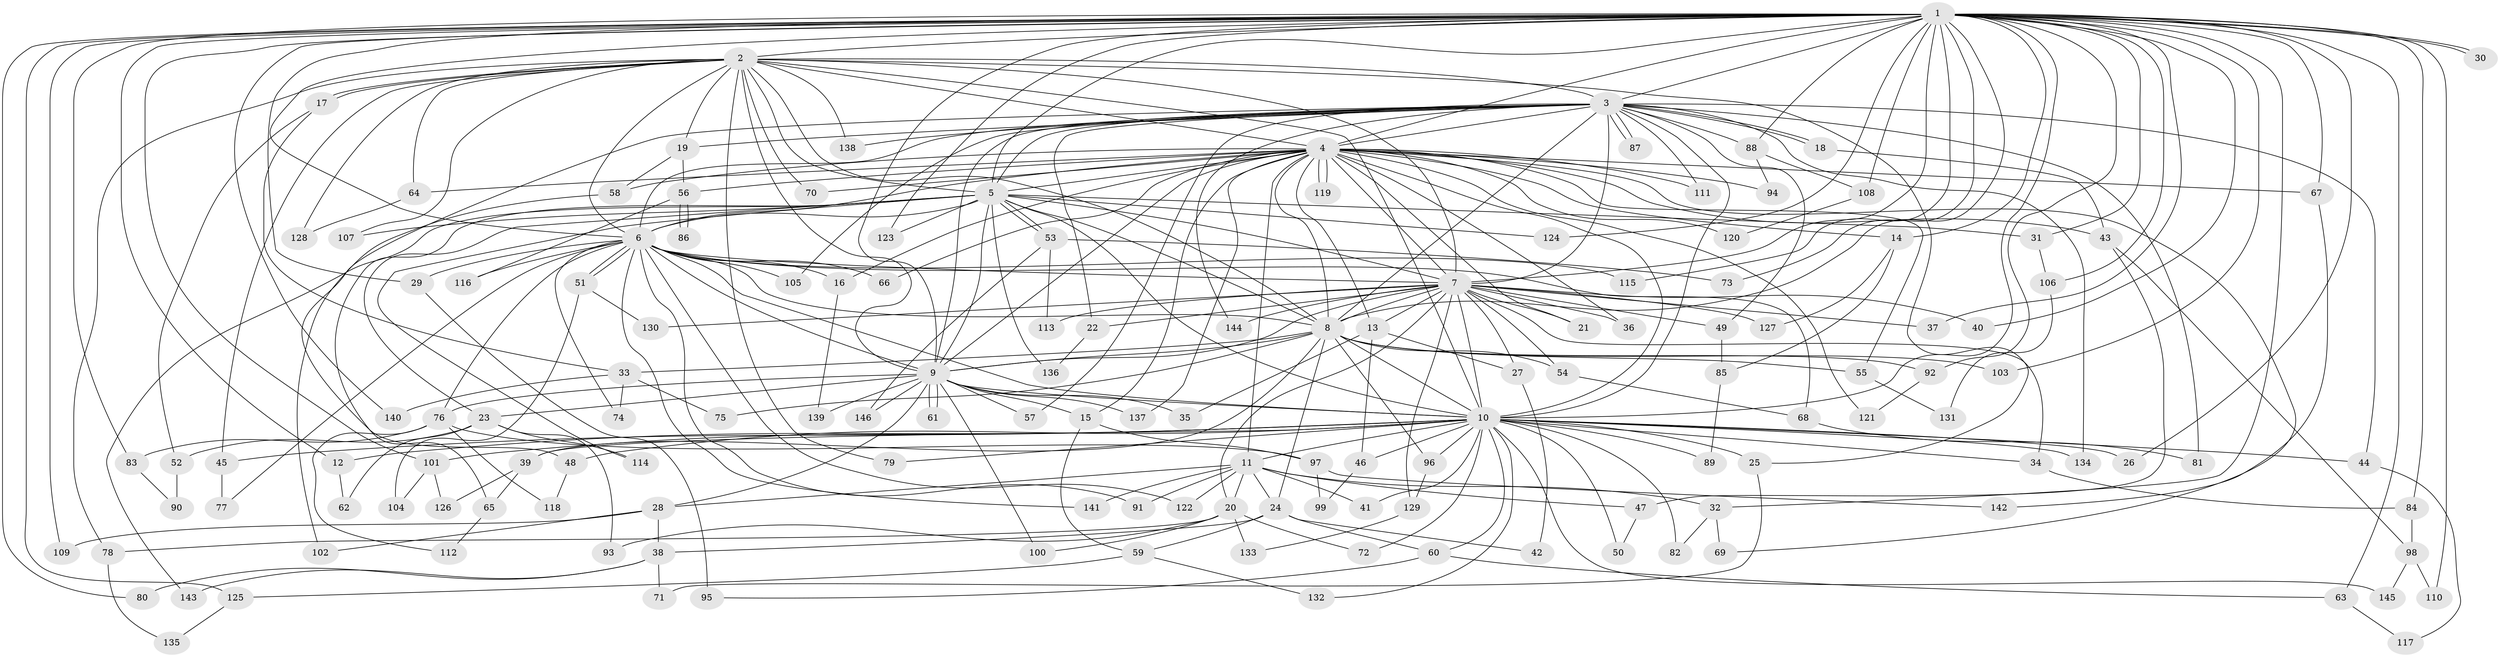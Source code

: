 // Generated by graph-tools (version 1.1) at 2025/44/03/09/25 04:44:41]
// undirected, 146 vertices, 317 edges
graph export_dot {
graph [start="1"]
  node [color=gray90,style=filled];
  1;
  2;
  3;
  4;
  5;
  6;
  7;
  8;
  9;
  10;
  11;
  12;
  13;
  14;
  15;
  16;
  17;
  18;
  19;
  20;
  21;
  22;
  23;
  24;
  25;
  26;
  27;
  28;
  29;
  30;
  31;
  32;
  33;
  34;
  35;
  36;
  37;
  38;
  39;
  40;
  41;
  42;
  43;
  44;
  45;
  46;
  47;
  48;
  49;
  50;
  51;
  52;
  53;
  54;
  55;
  56;
  57;
  58;
  59;
  60;
  61;
  62;
  63;
  64;
  65;
  66;
  67;
  68;
  69;
  70;
  71;
  72;
  73;
  74;
  75;
  76;
  77;
  78;
  79;
  80;
  81;
  82;
  83;
  84;
  85;
  86;
  87;
  88;
  89;
  90;
  91;
  92;
  93;
  94;
  95;
  96;
  97;
  98;
  99;
  100;
  101;
  102;
  103;
  104;
  105;
  106;
  107;
  108;
  109;
  110;
  111;
  112;
  113;
  114;
  115;
  116;
  117;
  118;
  119;
  120;
  121;
  122;
  123;
  124;
  125;
  126;
  127;
  128;
  129;
  130;
  131;
  132;
  133;
  134;
  135;
  136;
  137;
  138;
  139;
  140;
  141;
  142;
  143;
  144;
  145;
  146;
  1 -- 2;
  1 -- 3;
  1 -- 4;
  1 -- 5;
  1 -- 6;
  1 -- 7;
  1 -- 8;
  1 -- 9;
  1 -- 10;
  1 -- 12;
  1 -- 14;
  1 -- 26;
  1 -- 29;
  1 -- 30;
  1 -- 30;
  1 -- 31;
  1 -- 32;
  1 -- 37;
  1 -- 40;
  1 -- 63;
  1 -- 67;
  1 -- 73;
  1 -- 80;
  1 -- 83;
  1 -- 84;
  1 -- 88;
  1 -- 92;
  1 -- 101;
  1 -- 103;
  1 -- 106;
  1 -- 108;
  1 -- 109;
  1 -- 110;
  1 -- 115;
  1 -- 123;
  1 -- 124;
  1 -- 125;
  1 -- 140;
  2 -- 3;
  2 -- 4;
  2 -- 5;
  2 -- 6;
  2 -- 7;
  2 -- 8;
  2 -- 9;
  2 -- 10;
  2 -- 17;
  2 -- 17;
  2 -- 19;
  2 -- 25;
  2 -- 45;
  2 -- 64;
  2 -- 70;
  2 -- 78;
  2 -- 79;
  2 -- 107;
  2 -- 128;
  2 -- 138;
  3 -- 4;
  3 -- 5;
  3 -- 6;
  3 -- 7;
  3 -- 8;
  3 -- 9;
  3 -- 10;
  3 -- 18;
  3 -- 18;
  3 -- 19;
  3 -- 22;
  3 -- 44;
  3 -- 48;
  3 -- 49;
  3 -- 57;
  3 -- 81;
  3 -- 87;
  3 -- 87;
  3 -- 88;
  3 -- 105;
  3 -- 111;
  3 -- 134;
  3 -- 138;
  3 -- 144;
  4 -- 5;
  4 -- 6;
  4 -- 7;
  4 -- 8;
  4 -- 9;
  4 -- 10;
  4 -- 11;
  4 -- 13;
  4 -- 14;
  4 -- 15;
  4 -- 16;
  4 -- 21;
  4 -- 36;
  4 -- 43;
  4 -- 55;
  4 -- 56;
  4 -- 58;
  4 -- 64;
  4 -- 66;
  4 -- 67;
  4 -- 69;
  4 -- 70;
  4 -- 94;
  4 -- 111;
  4 -- 119;
  4 -- 119;
  4 -- 120;
  4 -- 121;
  4 -- 137;
  5 -- 6;
  5 -- 7;
  5 -- 8;
  5 -- 9;
  5 -- 10;
  5 -- 23;
  5 -- 31;
  5 -- 53;
  5 -- 53;
  5 -- 65;
  5 -- 107;
  5 -- 114;
  5 -- 123;
  5 -- 124;
  5 -- 136;
  5 -- 143;
  6 -- 7;
  6 -- 8;
  6 -- 9;
  6 -- 10;
  6 -- 16;
  6 -- 29;
  6 -- 51;
  6 -- 51;
  6 -- 66;
  6 -- 68;
  6 -- 74;
  6 -- 76;
  6 -- 77;
  6 -- 91;
  6 -- 105;
  6 -- 115;
  6 -- 116;
  6 -- 122;
  6 -- 141;
  7 -- 8;
  7 -- 9;
  7 -- 10;
  7 -- 13;
  7 -- 20;
  7 -- 21;
  7 -- 22;
  7 -- 27;
  7 -- 34;
  7 -- 36;
  7 -- 37;
  7 -- 40;
  7 -- 49;
  7 -- 54;
  7 -- 113;
  7 -- 127;
  7 -- 129;
  7 -- 130;
  7 -- 144;
  8 -- 9;
  8 -- 10;
  8 -- 24;
  8 -- 33;
  8 -- 39;
  8 -- 54;
  8 -- 55;
  8 -- 75;
  8 -- 92;
  8 -- 96;
  8 -- 103;
  9 -- 10;
  9 -- 15;
  9 -- 23;
  9 -- 28;
  9 -- 35;
  9 -- 57;
  9 -- 61;
  9 -- 61;
  9 -- 76;
  9 -- 100;
  9 -- 137;
  9 -- 139;
  9 -- 146;
  10 -- 11;
  10 -- 12;
  10 -- 25;
  10 -- 26;
  10 -- 34;
  10 -- 39;
  10 -- 41;
  10 -- 44;
  10 -- 45;
  10 -- 46;
  10 -- 48;
  10 -- 50;
  10 -- 60;
  10 -- 72;
  10 -- 79;
  10 -- 82;
  10 -- 89;
  10 -- 96;
  10 -- 101;
  10 -- 132;
  10 -- 134;
  10 -- 145;
  11 -- 20;
  11 -- 24;
  11 -- 28;
  11 -- 32;
  11 -- 41;
  11 -- 47;
  11 -- 91;
  11 -- 122;
  11 -- 141;
  12 -- 62;
  13 -- 27;
  13 -- 35;
  13 -- 46;
  14 -- 85;
  14 -- 127;
  15 -- 59;
  15 -- 97;
  16 -- 139;
  17 -- 33;
  17 -- 52;
  18 -- 43;
  19 -- 56;
  19 -- 58;
  20 -- 72;
  20 -- 78;
  20 -- 93;
  20 -- 100;
  20 -- 133;
  22 -- 136;
  23 -- 52;
  23 -- 62;
  23 -- 93;
  23 -- 114;
  24 -- 38;
  24 -- 42;
  24 -- 59;
  24 -- 60;
  25 -- 71;
  27 -- 42;
  28 -- 38;
  28 -- 102;
  28 -- 109;
  29 -- 95;
  31 -- 106;
  32 -- 69;
  32 -- 82;
  33 -- 74;
  33 -- 75;
  33 -- 140;
  34 -- 84;
  38 -- 71;
  38 -- 80;
  38 -- 143;
  39 -- 65;
  39 -- 126;
  43 -- 47;
  43 -- 98;
  44 -- 117;
  45 -- 77;
  46 -- 99;
  47 -- 50;
  48 -- 118;
  49 -- 85;
  51 -- 104;
  51 -- 130;
  52 -- 90;
  53 -- 73;
  53 -- 113;
  53 -- 146;
  54 -- 68;
  55 -- 131;
  56 -- 86;
  56 -- 86;
  56 -- 116;
  58 -- 102;
  59 -- 125;
  59 -- 132;
  60 -- 63;
  60 -- 95;
  63 -- 117;
  64 -- 128;
  65 -- 112;
  67 -- 142;
  68 -- 81;
  76 -- 83;
  76 -- 97;
  76 -- 112;
  76 -- 118;
  78 -- 135;
  83 -- 90;
  84 -- 98;
  85 -- 89;
  88 -- 94;
  88 -- 108;
  92 -- 121;
  96 -- 129;
  97 -- 99;
  97 -- 142;
  98 -- 110;
  98 -- 145;
  101 -- 104;
  101 -- 126;
  106 -- 131;
  108 -- 120;
  125 -- 135;
  129 -- 133;
}

